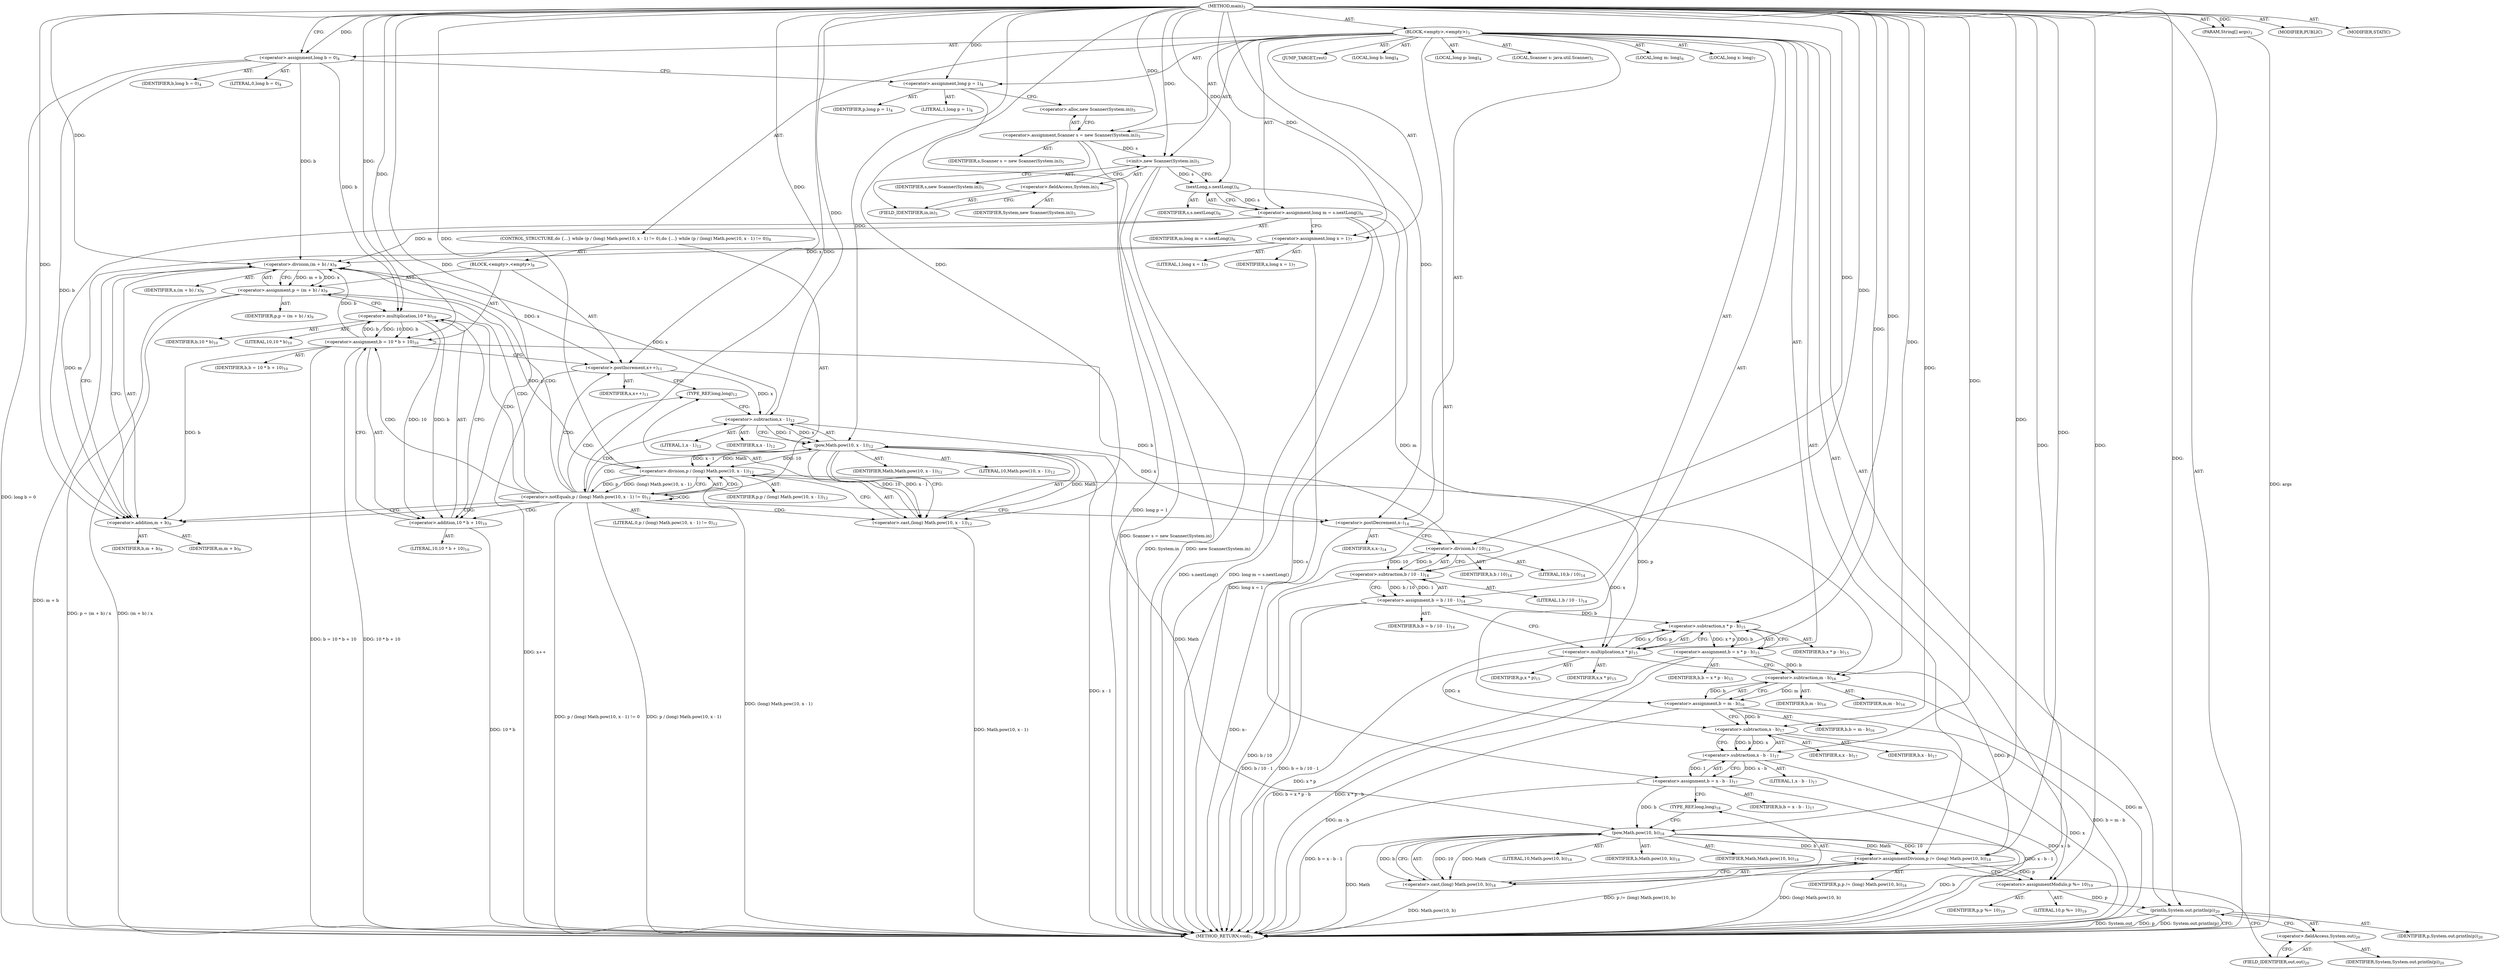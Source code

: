 digraph "main" {  
"19" [label = <(METHOD,main)<SUB>3</SUB>> ]
"20" [label = <(PARAM,String[] args)<SUB>3</SUB>> ]
"21" [label = <(BLOCK,&lt;empty&gt;,&lt;empty&gt;)<SUB>3</SUB>> ]
"22" [label = <(LOCAL,long b: long)<SUB>4</SUB>> ]
"23" [label = <(&lt;operator&gt;.assignment,long b = 0)<SUB>4</SUB>> ]
"24" [label = <(IDENTIFIER,b,long b = 0)<SUB>4</SUB>> ]
"25" [label = <(LITERAL,0,long b = 0)<SUB>4</SUB>> ]
"26" [label = <(LOCAL,long p: long)<SUB>4</SUB>> ]
"27" [label = <(&lt;operator&gt;.assignment,long p = 1)<SUB>4</SUB>> ]
"28" [label = <(IDENTIFIER,p,long p = 1)<SUB>4</SUB>> ]
"29" [label = <(LITERAL,1,long p = 1)<SUB>4</SUB>> ]
"4" [label = <(LOCAL,Scanner s: java.util.Scanner)<SUB>5</SUB>> ]
"30" [label = <(&lt;operator&gt;.assignment,Scanner s = new Scanner(System.in))<SUB>5</SUB>> ]
"31" [label = <(IDENTIFIER,s,Scanner s = new Scanner(System.in))<SUB>5</SUB>> ]
"32" [label = <(&lt;operator&gt;.alloc,new Scanner(System.in))<SUB>5</SUB>> ]
"33" [label = <(&lt;init&gt;,new Scanner(System.in))<SUB>5</SUB>> ]
"3" [label = <(IDENTIFIER,s,new Scanner(System.in))<SUB>5</SUB>> ]
"34" [label = <(&lt;operator&gt;.fieldAccess,System.in)<SUB>5</SUB>> ]
"35" [label = <(IDENTIFIER,System,new Scanner(System.in))<SUB>5</SUB>> ]
"36" [label = <(FIELD_IDENTIFIER,in,in)<SUB>5</SUB>> ]
"37" [label = <(LOCAL,long m: long)<SUB>6</SUB>> ]
"38" [label = <(&lt;operator&gt;.assignment,long m = s.nextLong())<SUB>6</SUB>> ]
"39" [label = <(IDENTIFIER,m,long m = s.nextLong())<SUB>6</SUB>> ]
"40" [label = <(nextLong,s.nextLong())<SUB>6</SUB>> ]
"41" [label = <(IDENTIFIER,s,s.nextLong())<SUB>6</SUB>> ]
"42" [label = <(LOCAL,long x: long)<SUB>7</SUB>> ]
"43" [label = <(&lt;operator&gt;.assignment,long x = 1)<SUB>7</SUB>> ]
"44" [label = <(IDENTIFIER,x,long x = 1)<SUB>7</SUB>> ]
"45" [label = <(LITERAL,1,long x = 1)<SUB>7</SUB>> ]
"46" [label = <(CONTROL_STRUCTURE,do {...} while (p / (long) Math.pow(10, x - 1) != 0),do {...} while (p / (long) Math.pow(10, x - 1) != 0))<SUB>8</SUB>> ]
"47" [label = <(BLOCK,&lt;empty&gt;,&lt;empty&gt;)<SUB>8</SUB>> ]
"48" [label = <(&lt;operator&gt;.assignment,p = (m + b) / x)<SUB>9</SUB>> ]
"49" [label = <(IDENTIFIER,p,p = (m + b) / x)<SUB>9</SUB>> ]
"50" [label = <(&lt;operator&gt;.division,(m + b) / x)<SUB>9</SUB>> ]
"51" [label = <(&lt;operator&gt;.addition,m + b)<SUB>9</SUB>> ]
"52" [label = <(IDENTIFIER,m,m + b)<SUB>9</SUB>> ]
"53" [label = <(IDENTIFIER,b,m + b)<SUB>9</SUB>> ]
"54" [label = <(IDENTIFIER,x,(m + b) / x)<SUB>9</SUB>> ]
"55" [label = <(&lt;operator&gt;.assignment,b = 10 * b + 10)<SUB>10</SUB>> ]
"56" [label = <(IDENTIFIER,b,b = 10 * b + 10)<SUB>10</SUB>> ]
"57" [label = <(&lt;operator&gt;.addition,10 * b + 10)<SUB>10</SUB>> ]
"58" [label = <(&lt;operator&gt;.multiplication,10 * b)<SUB>10</SUB>> ]
"59" [label = <(LITERAL,10,10 * b)<SUB>10</SUB>> ]
"60" [label = <(IDENTIFIER,b,10 * b)<SUB>10</SUB>> ]
"61" [label = <(LITERAL,10,10 * b + 10)<SUB>10</SUB>> ]
"62" [label = <(&lt;operator&gt;.postIncrement,x++)<SUB>11</SUB>> ]
"63" [label = <(IDENTIFIER,x,x++)<SUB>11</SUB>> ]
"64" [label = <(&lt;operator&gt;.notEquals,p / (long) Math.pow(10, x - 1) != 0)<SUB>12</SUB>> ]
"65" [label = <(&lt;operator&gt;.division,p / (long) Math.pow(10, x - 1))<SUB>12</SUB>> ]
"66" [label = <(IDENTIFIER,p,p / (long) Math.pow(10, x - 1))<SUB>12</SUB>> ]
"67" [label = <(&lt;operator&gt;.cast,(long) Math.pow(10, x - 1))<SUB>12</SUB>> ]
"68" [label = <(TYPE_REF,long,long)<SUB>12</SUB>> ]
"69" [label = <(pow,Math.pow(10, x - 1))<SUB>12</SUB>> ]
"70" [label = <(IDENTIFIER,Math,Math.pow(10, x - 1))<SUB>12</SUB>> ]
"71" [label = <(LITERAL,10,Math.pow(10, x - 1))<SUB>12</SUB>> ]
"72" [label = <(&lt;operator&gt;.subtraction,x - 1)<SUB>12</SUB>> ]
"73" [label = <(IDENTIFIER,x,x - 1)<SUB>12</SUB>> ]
"74" [label = <(LITERAL,1,x - 1)<SUB>12</SUB>> ]
"75" [label = <(LITERAL,0,p / (long) Math.pow(10, x - 1) != 0)<SUB>12</SUB>> ]
"76" [label = <(JUMP_TARGET,rest)> ]
"77" [label = <(&lt;operator&gt;.postDecrement,x--)<SUB>14</SUB>> ]
"78" [label = <(IDENTIFIER,x,x--)<SUB>14</SUB>> ]
"79" [label = <(&lt;operator&gt;.assignment,b = b / 10 - 1)<SUB>14</SUB>> ]
"80" [label = <(IDENTIFIER,b,b = b / 10 - 1)<SUB>14</SUB>> ]
"81" [label = <(&lt;operator&gt;.subtraction,b / 10 - 1)<SUB>14</SUB>> ]
"82" [label = <(&lt;operator&gt;.division,b / 10)<SUB>14</SUB>> ]
"83" [label = <(IDENTIFIER,b,b / 10)<SUB>14</SUB>> ]
"84" [label = <(LITERAL,10,b / 10)<SUB>14</SUB>> ]
"85" [label = <(LITERAL,1,b / 10 - 1)<SUB>14</SUB>> ]
"86" [label = <(&lt;operator&gt;.assignment,b = x * p - b)<SUB>15</SUB>> ]
"87" [label = <(IDENTIFIER,b,b = x * p - b)<SUB>15</SUB>> ]
"88" [label = <(&lt;operator&gt;.subtraction,x * p - b)<SUB>15</SUB>> ]
"89" [label = <(&lt;operator&gt;.multiplication,x * p)<SUB>15</SUB>> ]
"90" [label = <(IDENTIFIER,x,x * p)<SUB>15</SUB>> ]
"91" [label = <(IDENTIFIER,p,x * p)<SUB>15</SUB>> ]
"92" [label = <(IDENTIFIER,b,x * p - b)<SUB>15</SUB>> ]
"93" [label = <(&lt;operator&gt;.assignment,b = m - b)<SUB>16</SUB>> ]
"94" [label = <(IDENTIFIER,b,b = m - b)<SUB>16</SUB>> ]
"95" [label = <(&lt;operator&gt;.subtraction,m - b)<SUB>16</SUB>> ]
"96" [label = <(IDENTIFIER,m,m - b)<SUB>16</SUB>> ]
"97" [label = <(IDENTIFIER,b,m - b)<SUB>16</SUB>> ]
"98" [label = <(&lt;operator&gt;.assignment,b = x - b - 1)<SUB>17</SUB>> ]
"99" [label = <(IDENTIFIER,b,b = x - b - 1)<SUB>17</SUB>> ]
"100" [label = <(&lt;operator&gt;.subtraction,x - b - 1)<SUB>17</SUB>> ]
"101" [label = <(&lt;operator&gt;.subtraction,x - b)<SUB>17</SUB>> ]
"102" [label = <(IDENTIFIER,x,x - b)<SUB>17</SUB>> ]
"103" [label = <(IDENTIFIER,b,x - b)<SUB>17</SUB>> ]
"104" [label = <(LITERAL,1,x - b - 1)<SUB>17</SUB>> ]
"105" [label = <(&lt;operator&gt;.assignmentDivision,p /= (long) Math.pow(10, b))<SUB>18</SUB>> ]
"106" [label = <(IDENTIFIER,p,p /= (long) Math.pow(10, b))<SUB>18</SUB>> ]
"107" [label = <(&lt;operator&gt;.cast,(long) Math.pow(10, b))<SUB>18</SUB>> ]
"108" [label = <(TYPE_REF,long,long)<SUB>18</SUB>> ]
"109" [label = <(pow,Math.pow(10, b))<SUB>18</SUB>> ]
"110" [label = <(IDENTIFIER,Math,Math.pow(10, b))<SUB>18</SUB>> ]
"111" [label = <(LITERAL,10,Math.pow(10, b))<SUB>18</SUB>> ]
"112" [label = <(IDENTIFIER,b,Math.pow(10, b))<SUB>18</SUB>> ]
"113" [label = <(&lt;operators&gt;.assignmentModulo,p %= 10)<SUB>19</SUB>> ]
"114" [label = <(IDENTIFIER,p,p %= 10)<SUB>19</SUB>> ]
"115" [label = <(LITERAL,10,p %= 10)<SUB>19</SUB>> ]
"116" [label = <(println,System.out.println(p))<SUB>20</SUB>> ]
"117" [label = <(&lt;operator&gt;.fieldAccess,System.out)<SUB>20</SUB>> ]
"118" [label = <(IDENTIFIER,System,System.out.println(p))<SUB>20</SUB>> ]
"119" [label = <(FIELD_IDENTIFIER,out,out)<SUB>20</SUB>> ]
"120" [label = <(IDENTIFIER,p,System.out.println(p))<SUB>20</SUB>> ]
"121" [label = <(MODIFIER,PUBLIC)> ]
"122" [label = <(MODIFIER,STATIC)> ]
"123" [label = <(METHOD_RETURN,void)<SUB>3</SUB>> ]
  "19" -> "20"  [ label = "AST: "] 
  "19" -> "21"  [ label = "AST: "] 
  "19" -> "121"  [ label = "AST: "] 
  "19" -> "122"  [ label = "AST: "] 
  "19" -> "123"  [ label = "AST: "] 
  "21" -> "22"  [ label = "AST: "] 
  "21" -> "23"  [ label = "AST: "] 
  "21" -> "26"  [ label = "AST: "] 
  "21" -> "27"  [ label = "AST: "] 
  "21" -> "4"  [ label = "AST: "] 
  "21" -> "30"  [ label = "AST: "] 
  "21" -> "33"  [ label = "AST: "] 
  "21" -> "37"  [ label = "AST: "] 
  "21" -> "38"  [ label = "AST: "] 
  "21" -> "42"  [ label = "AST: "] 
  "21" -> "43"  [ label = "AST: "] 
  "21" -> "46"  [ label = "AST: "] 
  "21" -> "76"  [ label = "AST: "] 
  "21" -> "77"  [ label = "AST: "] 
  "21" -> "79"  [ label = "AST: "] 
  "21" -> "86"  [ label = "AST: "] 
  "21" -> "93"  [ label = "AST: "] 
  "21" -> "98"  [ label = "AST: "] 
  "21" -> "105"  [ label = "AST: "] 
  "21" -> "113"  [ label = "AST: "] 
  "21" -> "116"  [ label = "AST: "] 
  "23" -> "24"  [ label = "AST: "] 
  "23" -> "25"  [ label = "AST: "] 
  "27" -> "28"  [ label = "AST: "] 
  "27" -> "29"  [ label = "AST: "] 
  "30" -> "31"  [ label = "AST: "] 
  "30" -> "32"  [ label = "AST: "] 
  "33" -> "3"  [ label = "AST: "] 
  "33" -> "34"  [ label = "AST: "] 
  "34" -> "35"  [ label = "AST: "] 
  "34" -> "36"  [ label = "AST: "] 
  "38" -> "39"  [ label = "AST: "] 
  "38" -> "40"  [ label = "AST: "] 
  "40" -> "41"  [ label = "AST: "] 
  "43" -> "44"  [ label = "AST: "] 
  "43" -> "45"  [ label = "AST: "] 
  "46" -> "47"  [ label = "AST: "] 
  "46" -> "64"  [ label = "AST: "] 
  "47" -> "48"  [ label = "AST: "] 
  "47" -> "55"  [ label = "AST: "] 
  "47" -> "62"  [ label = "AST: "] 
  "48" -> "49"  [ label = "AST: "] 
  "48" -> "50"  [ label = "AST: "] 
  "50" -> "51"  [ label = "AST: "] 
  "50" -> "54"  [ label = "AST: "] 
  "51" -> "52"  [ label = "AST: "] 
  "51" -> "53"  [ label = "AST: "] 
  "55" -> "56"  [ label = "AST: "] 
  "55" -> "57"  [ label = "AST: "] 
  "57" -> "58"  [ label = "AST: "] 
  "57" -> "61"  [ label = "AST: "] 
  "58" -> "59"  [ label = "AST: "] 
  "58" -> "60"  [ label = "AST: "] 
  "62" -> "63"  [ label = "AST: "] 
  "64" -> "65"  [ label = "AST: "] 
  "64" -> "75"  [ label = "AST: "] 
  "65" -> "66"  [ label = "AST: "] 
  "65" -> "67"  [ label = "AST: "] 
  "67" -> "68"  [ label = "AST: "] 
  "67" -> "69"  [ label = "AST: "] 
  "69" -> "70"  [ label = "AST: "] 
  "69" -> "71"  [ label = "AST: "] 
  "69" -> "72"  [ label = "AST: "] 
  "72" -> "73"  [ label = "AST: "] 
  "72" -> "74"  [ label = "AST: "] 
  "77" -> "78"  [ label = "AST: "] 
  "79" -> "80"  [ label = "AST: "] 
  "79" -> "81"  [ label = "AST: "] 
  "81" -> "82"  [ label = "AST: "] 
  "81" -> "85"  [ label = "AST: "] 
  "82" -> "83"  [ label = "AST: "] 
  "82" -> "84"  [ label = "AST: "] 
  "86" -> "87"  [ label = "AST: "] 
  "86" -> "88"  [ label = "AST: "] 
  "88" -> "89"  [ label = "AST: "] 
  "88" -> "92"  [ label = "AST: "] 
  "89" -> "90"  [ label = "AST: "] 
  "89" -> "91"  [ label = "AST: "] 
  "93" -> "94"  [ label = "AST: "] 
  "93" -> "95"  [ label = "AST: "] 
  "95" -> "96"  [ label = "AST: "] 
  "95" -> "97"  [ label = "AST: "] 
  "98" -> "99"  [ label = "AST: "] 
  "98" -> "100"  [ label = "AST: "] 
  "100" -> "101"  [ label = "AST: "] 
  "100" -> "104"  [ label = "AST: "] 
  "101" -> "102"  [ label = "AST: "] 
  "101" -> "103"  [ label = "AST: "] 
  "105" -> "106"  [ label = "AST: "] 
  "105" -> "107"  [ label = "AST: "] 
  "107" -> "108"  [ label = "AST: "] 
  "107" -> "109"  [ label = "AST: "] 
  "109" -> "110"  [ label = "AST: "] 
  "109" -> "111"  [ label = "AST: "] 
  "109" -> "112"  [ label = "AST: "] 
  "113" -> "114"  [ label = "AST: "] 
  "113" -> "115"  [ label = "AST: "] 
  "116" -> "117"  [ label = "AST: "] 
  "116" -> "120"  [ label = "AST: "] 
  "117" -> "118"  [ label = "AST: "] 
  "117" -> "119"  [ label = "AST: "] 
  "23" -> "27"  [ label = "CFG: "] 
  "27" -> "32"  [ label = "CFG: "] 
  "30" -> "36"  [ label = "CFG: "] 
  "33" -> "40"  [ label = "CFG: "] 
  "38" -> "43"  [ label = "CFG: "] 
  "43" -> "51"  [ label = "CFG: "] 
  "77" -> "82"  [ label = "CFG: "] 
  "79" -> "89"  [ label = "CFG: "] 
  "86" -> "95"  [ label = "CFG: "] 
  "93" -> "101"  [ label = "CFG: "] 
  "98" -> "108"  [ label = "CFG: "] 
  "105" -> "113"  [ label = "CFG: "] 
  "113" -> "119"  [ label = "CFG: "] 
  "116" -> "123"  [ label = "CFG: "] 
  "32" -> "30"  [ label = "CFG: "] 
  "34" -> "33"  [ label = "CFG: "] 
  "40" -> "38"  [ label = "CFG: "] 
  "64" -> "51"  [ label = "CFG: "] 
  "64" -> "77"  [ label = "CFG: "] 
  "81" -> "79"  [ label = "CFG: "] 
  "88" -> "86"  [ label = "CFG: "] 
  "95" -> "93"  [ label = "CFG: "] 
  "100" -> "98"  [ label = "CFG: "] 
  "107" -> "105"  [ label = "CFG: "] 
  "117" -> "116"  [ label = "CFG: "] 
  "36" -> "34"  [ label = "CFG: "] 
  "48" -> "58"  [ label = "CFG: "] 
  "55" -> "62"  [ label = "CFG: "] 
  "62" -> "68"  [ label = "CFG: "] 
  "65" -> "64"  [ label = "CFG: "] 
  "82" -> "81"  [ label = "CFG: "] 
  "89" -> "88"  [ label = "CFG: "] 
  "101" -> "100"  [ label = "CFG: "] 
  "108" -> "109"  [ label = "CFG: "] 
  "109" -> "107"  [ label = "CFG: "] 
  "119" -> "117"  [ label = "CFG: "] 
  "50" -> "48"  [ label = "CFG: "] 
  "57" -> "55"  [ label = "CFG: "] 
  "67" -> "65"  [ label = "CFG: "] 
  "51" -> "50"  [ label = "CFG: "] 
  "58" -> "57"  [ label = "CFG: "] 
  "68" -> "72"  [ label = "CFG: "] 
  "69" -> "67"  [ label = "CFG: "] 
  "72" -> "69"  [ label = "CFG: "] 
  "19" -> "23"  [ label = "CFG: "] 
  "20" -> "123"  [ label = "DDG: args"] 
  "23" -> "123"  [ label = "DDG: long b = 0"] 
  "27" -> "123"  [ label = "DDG: long p = 1"] 
  "30" -> "123"  [ label = "DDG: Scanner s = new Scanner(System.in)"] 
  "33" -> "123"  [ label = "DDG: System.in"] 
  "33" -> "123"  [ label = "DDG: new Scanner(System.in)"] 
  "40" -> "123"  [ label = "DDG: s"] 
  "38" -> "123"  [ label = "DDG: s.nextLong()"] 
  "38" -> "123"  [ label = "DDG: long m = s.nextLong()"] 
  "43" -> "123"  [ label = "DDG: long x = 1"] 
  "50" -> "123"  [ label = "DDG: m + b"] 
  "48" -> "123"  [ label = "DDG: (m + b) / x"] 
  "48" -> "123"  [ label = "DDG: p = (m + b) / x"] 
  "57" -> "123"  [ label = "DDG: 10 * b"] 
  "55" -> "123"  [ label = "DDG: 10 * b + 10"] 
  "55" -> "123"  [ label = "DDG: b = 10 * b + 10"] 
  "62" -> "123"  [ label = "DDG: x++"] 
  "69" -> "123"  [ label = "DDG: x - 1"] 
  "67" -> "123"  [ label = "DDG: Math.pow(10, x - 1)"] 
  "65" -> "123"  [ label = "DDG: (long) Math.pow(10, x - 1)"] 
  "64" -> "123"  [ label = "DDG: p / (long) Math.pow(10, x - 1)"] 
  "64" -> "123"  [ label = "DDG: p / (long) Math.pow(10, x - 1) != 0"] 
  "77" -> "123"  [ label = "DDG: x--"] 
  "81" -> "123"  [ label = "DDG: b / 10"] 
  "79" -> "123"  [ label = "DDG: b / 10 - 1"] 
  "79" -> "123"  [ label = "DDG: b = b / 10 - 1"] 
  "88" -> "123"  [ label = "DDG: x * p"] 
  "86" -> "123"  [ label = "DDG: x * p - b"] 
  "86" -> "123"  [ label = "DDG: b = x * p - b"] 
  "95" -> "123"  [ label = "DDG: m"] 
  "93" -> "123"  [ label = "DDG: m - b"] 
  "93" -> "123"  [ label = "DDG: b = m - b"] 
  "101" -> "123"  [ label = "DDG: x"] 
  "100" -> "123"  [ label = "DDG: x - b"] 
  "98" -> "123"  [ label = "DDG: x - b - 1"] 
  "98" -> "123"  [ label = "DDG: b = x - b - 1"] 
  "109" -> "123"  [ label = "DDG: Math"] 
  "109" -> "123"  [ label = "DDG: b"] 
  "107" -> "123"  [ label = "DDG: Math.pow(10, b)"] 
  "105" -> "123"  [ label = "DDG: (long) Math.pow(10, b)"] 
  "105" -> "123"  [ label = "DDG: p /= (long) Math.pow(10, b)"] 
  "116" -> "123"  [ label = "DDG: System.out"] 
  "116" -> "123"  [ label = "DDG: p"] 
  "116" -> "123"  [ label = "DDG: System.out.println(p)"] 
  "19" -> "20"  [ label = "DDG: "] 
  "19" -> "23"  [ label = "DDG: "] 
  "19" -> "27"  [ label = "DDG: "] 
  "19" -> "30"  [ label = "DDG: "] 
  "40" -> "38"  [ label = "DDG: s"] 
  "19" -> "43"  [ label = "DDG: "] 
  "81" -> "79"  [ label = "DDG: b / 10"] 
  "81" -> "79"  [ label = "DDG: 1"] 
  "88" -> "86"  [ label = "DDG: x * p"] 
  "88" -> "86"  [ label = "DDG: b"] 
  "95" -> "93"  [ label = "DDG: m"] 
  "95" -> "93"  [ label = "DDG: b"] 
  "100" -> "98"  [ label = "DDG: x - b"] 
  "100" -> "98"  [ label = "DDG: 1"] 
  "19" -> "105"  [ label = "DDG: "] 
  "109" -> "105"  [ label = "DDG: Math"] 
  "109" -> "105"  [ label = "DDG: 10"] 
  "109" -> "105"  [ label = "DDG: b"] 
  "19" -> "113"  [ label = "DDG: "] 
  "30" -> "33"  [ label = "DDG: s"] 
  "19" -> "33"  [ label = "DDG: "] 
  "72" -> "77"  [ label = "DDG: x"] 
  "19" -> "77"  [ label = "DDG: "] 
  "89" -> "105"  [ label = "DDG: p"] 
  "105" -> "113"  [ label = "DDG: p"] 
  "113" -> "116"  [ label = "DDG: p"] 
  "19" -> "116"  [ label = "DDG: "] 
  "33" -> "40"  [ label = "DDG: s"] 
  "19" -> "40"  [ label = "DDG: "] 
  "50" -> "48"  [ label = "DDG: m + b"] 
  "50" -> "48"  [ label = "DDG: x"] 
  "58" -> "55"  [ label = "DDG: 10"] 
  "58" -> "55"  [ label = "DDG: b"] 
  "19" -> "55"  [ label = "DDG: "] 
  "65" -> "64"  [ label = "DDG: p"] 
  "65" -> "64"  [ label = "DDG: (long) Math.pow(10, x - 1)"] 
  "19" -> "64"  [ label = "DDG: "] 
  "82" -> "81"  [ label = "DDG: b"] 
  "82" -> "81"  [ label = "DDG: 10"] 
  "19" -> "81"  [ label = "DDG: "] 
  "89" -> "88"  [ label = "DDG: x"] 
  "89" -> "88"  [ label = "DDG: p"] 
  "79" -> "88"  [ label = "DDG: b"] 
  "19" -> "88"  [ label = "DDG: "] 
  "19" -> "95"  [ label = "DDG: "] 
  "38" -> "95"  [ label = "DDG: m"] 
  "86" -> "95"  [ label = "DDG: b"] 
  "101" -> "100"  [ label = "DDG: x"] 
  "101" -> "100"  [ label = "DDG: b"] 
  "19" -> "100"  [ label = "DDG: "] 
  "19" -> "107"  [ label = "DDG: "] 
  "109" -> "107"  [ label = "DDG: Math"] 
  "109" -> "107"  [ label = "DDG: 10"] 
  "109" -> "107"  [ label = "DDG: b"] 
  "50" -> "62"  [ label = "DDG: x"] 
  "19" -> "62"  [ label = "DDG: "] 
  "48" -> "65"  [ label = "DDG: p"] 
  "19" -> "65"  [ label = "DDG: "] 
  "69" -> "65"  [ label = "DDG: Math"] 
  "69" -> "65"  [ label = "DDG: 10"] 
  "69" -> "65"  [ label = "DDG: x - 1"] 
  "55" -> "82"  [ label = "DDG: b"] 
  "19" -> "82"  [ label = "DDG: "] 
  "77" -> "89"  [ label = "DDG: x"] 
  "19" -> "89"  [ label = "DDG: "] 
  "65" -> "89"  [ label = "DDG: p"] 
  "89" -> "101"  [ label = "DDG: x"] 
  "19" -> "101"  [ label = "DDG: "] 
  "93" -> "101"  [ label = "DDG: b"] 
  "69" -> "109"  [ label = "DDG: Math"] 
  "19" -> "109"  [ label = "DDG: "] 
  "98" -> "109"  [ label = "DDG: b"] 
  "38" -> "50"  [ label = "DDG: m"] 
  "19" -> "50"  [ label = "DDG: "] 
  "23" -> "50"  [ label = "DDG: b"] 
  "55" -> "50"  [ label = "DDG: b"] 
  "43" -> "50"  [ label = "DDG: x"] 
  "72" -> "50"  [ label = "DDG: x"] 
  "58" -> "57"  [ label = "DDG: 10"] 
  "58" -> "57"  [ label = "DDG: b"] 
  "19" -> "57"  [ label = "DDG: "] 
  "19" -> "67"  [ label = "DDG: "] 
  "69" -> "67"  [ label = "DDG: Math"] 
  "69" -> "67"  [ label = "DDG: 10"] 
  "69" -> "67"  [ label = "DDG: x - 1"] 
  "38" -> "51"  [ label = "DDG: m"] 
  "19" -> "51"  [ label = "DDG: "] 
  "23" -> "51"  [ label = "DDG: b"] 
  "55" -> "51"  [ label = "DDG: b"] 
  "19" -> "58"  [ label = "DDG: "] 
  "23" -> "58"  [ label = "DDG: b"] 
  "55" -> "58"  [ label = "DDG: b"] 
  "19" -> "69"  [ label = "DDG: "] 
  "72" -> "69"  [ label = "DDG: x"] 
  "72" -> "69"  [ label = "DDG: 1"] 
  "62" -> "72"  [ label = "DDG: x"] 
  "19" -> "72"  [ label = "DDG: "] 
  "64" -> "48"  [ label = "CDG: "] 
  "64" -> "58"  [ label = "CDG: "] 
  "64" -> "68"  [ label = "CDG: "] 
  "64" -> "64"  [ label = "CDG: "] 
  "64" -> "51"  [ label = "CDG: "] 
  "64" -> "57"  [ label = "CDG: "] 
  "64" -> "72"  [ label = "CDG: "] 
  "64" -> "69"  [ label = "CDG: "] 
  "64" -> "67"  [ label = "CDG: "] 
  "64" -> "65"  [ label = "CDG: "] 
  "64" -> "50"  [ label = "CDG: "] 
  "64" -> "55"  [ label = "CDG: "] 
  "64" -> "62"  [ label = "CDG: "] 
}

